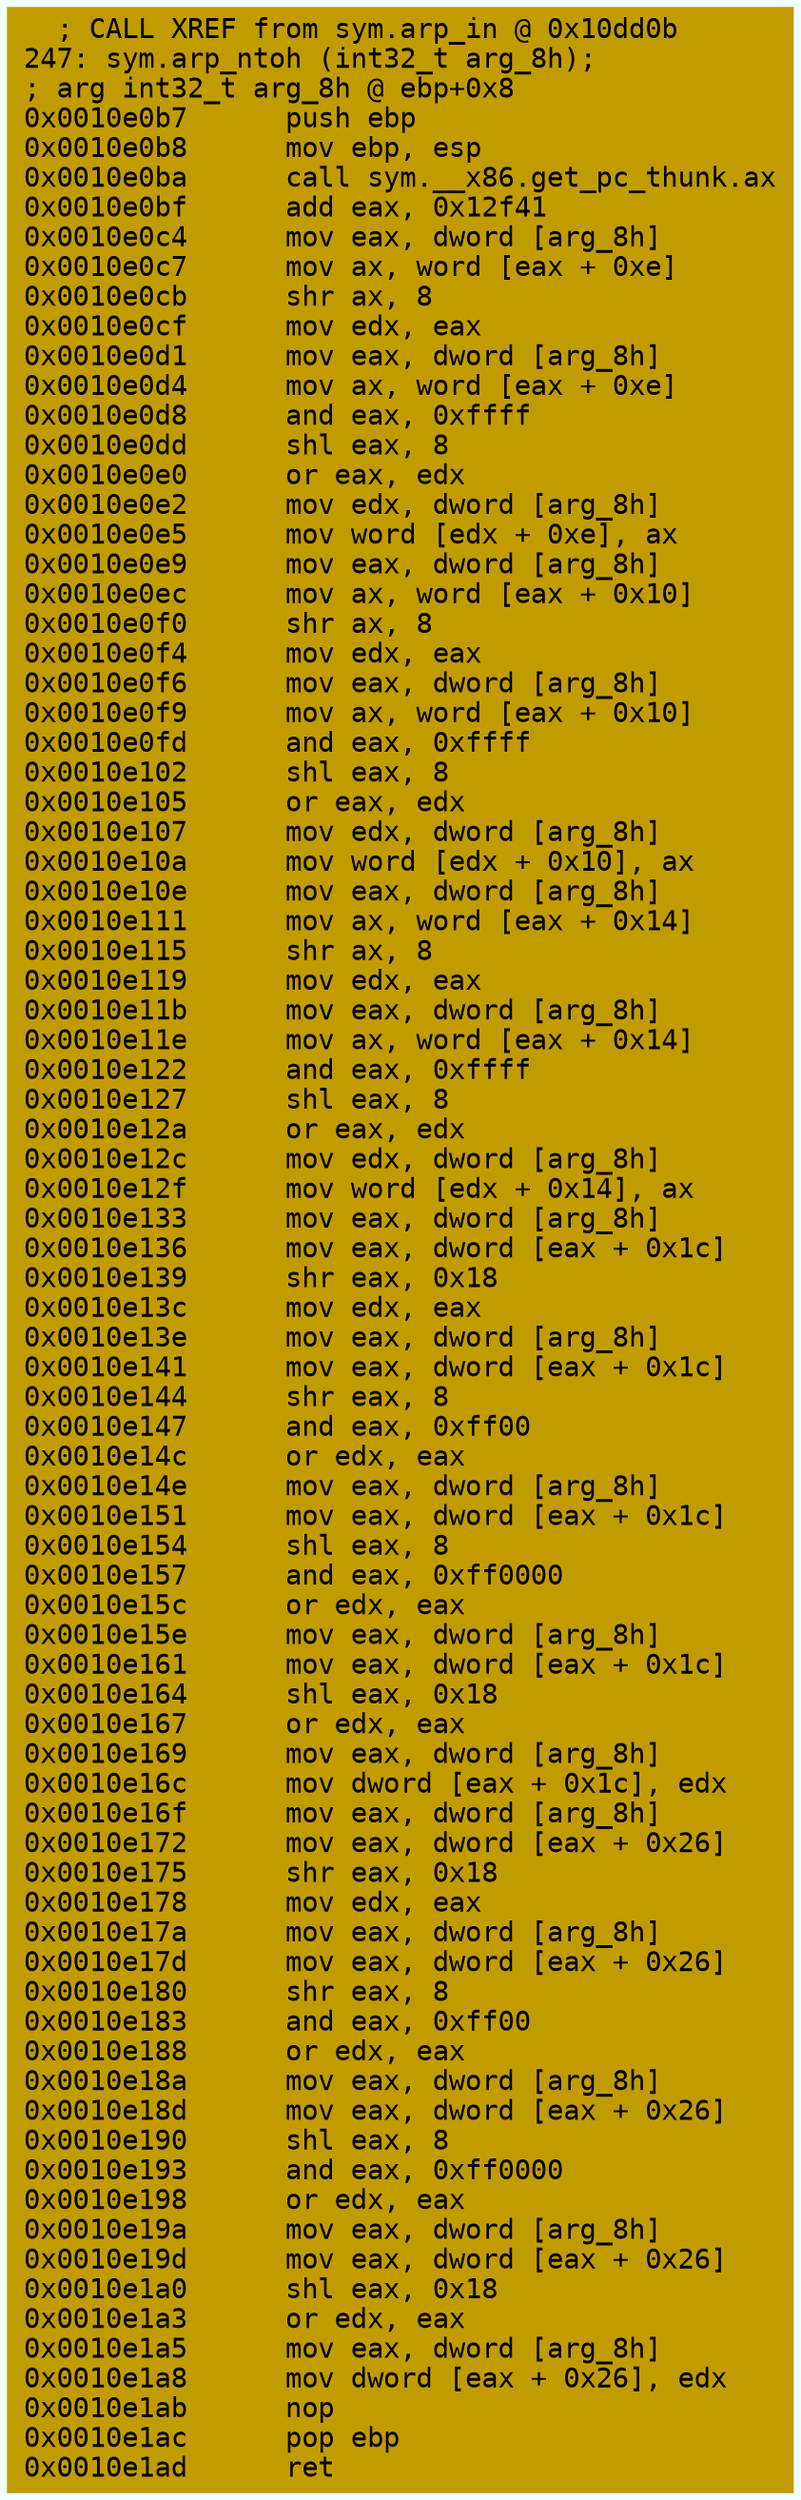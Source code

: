 digraph code {
	graph [bgcolor=azure fontsize=8 fontname="Courier" splines="ortho"];
	node [fillcolor=gray style=filled shape=box];
	edge [arrowhead="normal"];
	"0x0010e0b7" [URL="sym.arp_ntoh/0x0010e0b7", fillcolor="#c19c00",color="#c19c00", fontname="Courier",label="  ; CALL XREF from sym.arp_in @ 0x10dd0b\l247: sym.arp_ntoh (int32_t arg_8h);\l; arg int32_t arg_8h @ ebp+0x8\l0x0010e0b7      push ebp\l0x0010e0b8      mov ebp, esp\l0x0010e0ba      call sym.__x86.get_pc_thunk.ax\l0x0010e0bf      add eax, 0x12f41\l0x0010e0c4      mov eax, dword [arg_8h]\l0x0010e0c7      mov ax, word [eax + 0xe]\l0x0010e0cb      shr ax, 8\l0x0010e0cf      mov edx, eax\l0x0010e0d1      mov eax, dword [arg_8h]\l0x0010e0d4      mov ax, word [eax + 0xe]\l0x0010e0d8      and eax, 0xffff\l0x0010e0dd      shl eax, 8\l0x0010e0e0      or eax, edx\l0x0010e0e2      mov edx, dword [arg_8h]\l0x0010e0e5      mov word [edx + 0xe], ax\l0x0010e0e9      mov eax, dword [arg_8h]\l0x0010e0ec      mov ax, word [eax + 0x10]\l0x0010e0f0      shr ax, 8\l0x0010e0f4      mov edx, eax\l0x0010e0f6      mov eax, dword [arg_8h]\l0x0010e0f9      mov ax, word [eax + 0x10]\l0x0010e0fd      and eax, 0xffff\l0x0010e102      shl eax, 8\l0x0010e105      or eax, edx\l0x0010e107      mov edx, dword [arg_8h]\l0x0010e10a      mov word [edx + 0x10], ax\l0x0010e10e      mov eax, dword [arg_8h]\l0x0010e111      mov ax, word [eax + 0x14]\l0x0010e115      shr ax, 8\l0x0010e119      mov edx, eax\l0x0010e11b      mov eax, dword [arg_8h]\l0x0010e11e      mov ax, word [eax + 0x14]\l0x0010e122      and eax, 0xffff\l0x0010e127      shl eax, 8\l0x0010e12a      or eax, edx\l0x0010e12c      mov edx, dword [arg_8h]\l0x0010e12f      mov word [edx + 0x14], ax\l0x0010e133      mov eax, dword [arg_8h]\l0x0010e136      mov eax, dword [eax + 0x1c]\l0x0010e139      shr eax, 0x18\l0x0010e13c      mov edx, eax\l0x0010e13e      mov eax, dword [arg_8h]\l0x0010e141      mov eax, dword [eax + 0x1c]\l0x0010e144      shr eax, 8\l0x0010e147      and eax, 0xff00\l0x0010e14c      or edx, eax\l0x0010e14e      mov eax, dword [arg_8h]\l0x0010e151      mov eax, dword [eax + 0x1c]\l0x0010e154      shl eax, 8\l0x0010e157      and eax, 0xff0000\l0x0010e15c      or edx, eax\l0x0010e15e      mov eax, dword [arg_8h]\l0x0010e161      mov eax, dword [eax + 0x1c]\l0x0010e164      shl eax, 0x18\l0x0010e167      or edx, eax\l0x0010e169      mov eax, dword [arg_8h]\l0x0010e16c      mov dword [eax + 0x1c], edx\l0x0010e16f      mov eax, dword [arg_8h]\l0x0010e172      mov eax, dword [eax + 0x26]\l0x0010e175      shr eax, 0x18\l0x0010e178      mov edx, eax\l0x0010e17a      mov eax, dword [arg_8h]\l0x0010e17d      mov eax, dword [eax + 0x26]\l0x0010e180      shr eax, 8\l0x0010e183      and eax, 0xff00\l0x0010e188      or edx, eax\l0x0010e18a      mov eax, dword [arg_8h]\l0x0010e18d      mov eax, dword [eax + 0x26]\l0x0010e190      shl eax, 8\l0x0010e193      and eax, 0xff0000\l0x0010e198      or edx, eax\l0x0010e19a      mov eax, dword [arg_8h]\l0x0010e19d      mov eax, dword [eax + 0x26]\l0x0010e1a0      shl eax, 0x18\l0x0010e1a3      or edx, eax\l0x0010e1a5      mov eax, dword [arg_8h]\l0x0010e1a8      mov dword [eax + 0x26], edx\l0x0010e1ab      nop\l0x0010e1ac      pop ebp\l0x0010e1ad      ret\l"]
}
